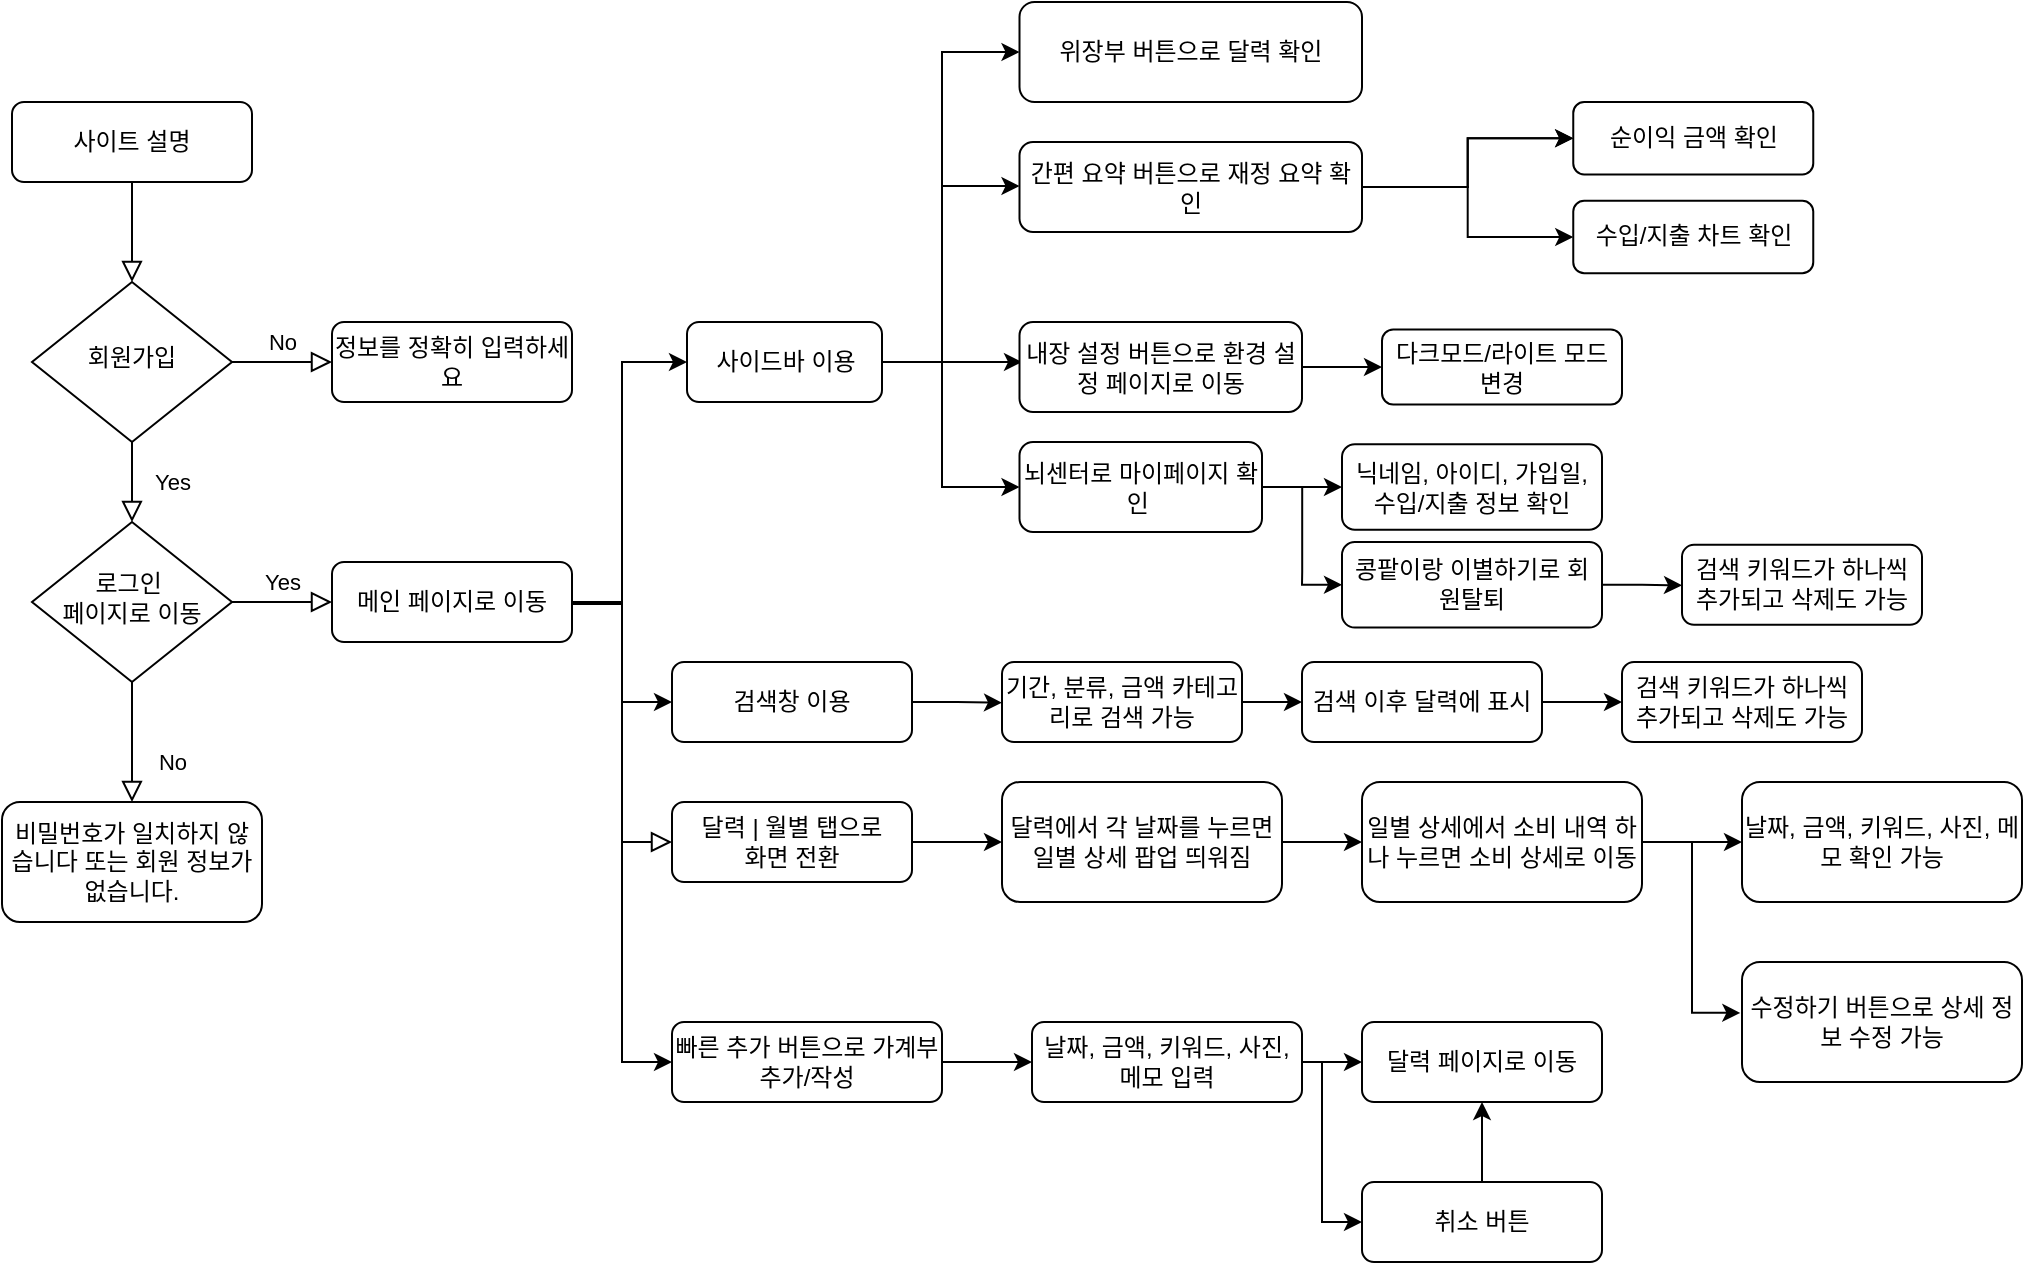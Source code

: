 <mxfile version="26.1.0">
  <diagram id="C5RBs43oDa-KdzZeNtuy" name="Page-1">
    <mxGraphModel dx="860" dy="383" grid="1" gridSize="10" guides="1" tooltips="1" connect="1" arrows="1" fold="1" page="1" pageScale="1" pageWidth="827" pageHeight="1169" math="0" shadow="0">
      <root>
        <mxCell id="WIyWlLk6GJQsqaUBKTNV-0" />
        <mxCell id="WIyWlLk6GJQsqaUBKTNV-1" parent="WIyWlLk6GJQsqaUBKTNV-0" />
        <mxCell id="WIyWlLk6GJQsqaUBKTNV-2" value="" style="rounded=0;html=1;jettySize=auto;orthogonalLoop=1;fontSize=11;endArrow=block;endFill=0;endSize=8;strokeWidth=1;shadow=0;labelBackgroundColor=none;edgeStyle=orthogonalEdgeStyle;" parent="WIyWlLk6GJQsqaUBKTNV-1" source="WIyWlLk6GJQsqaUBKTNV-3" target="WIyWlLk6GJQsqaUBKTNV-6" edge="1">
          <mxGeometry relative="1" as="geometry" />
        </mxCell>
        <mxCell id="WIyWlLk6GJQsqaUBKTNV-3" value="사이트 설명" style="rounded=1;whiteSpace=wrap;html=1;fontSize=12;glass=0;strokeWidth=1;shadow=0;" parent="WIyWlLk6GJQsqaUBKTNV-1" vertex="1">
          <mxGeometry x="65" y="70" width="120" height="40" as="geometry" />
        </mxCell>
        <mxCell id="WIyWlLk6GJQsqaUBKTNV-4" value="Yes" style="rounded=0;html=1;jettySize=auto;orthogonalLoop=1;fontSize=11;endArrow=block;endFill=0;endSize=8;strokeWidth=1;shadow=0;labelBackgroundColor=none;edgeStyle=orthogonalEdgeStyle;" parent="WIyWlLk6GJQsqaUBKTNV-1" source="WIyWlLk6GJQsqaUBKTNV-6" target="WIyWlLk6GJQsqaUBKTNV-10" edge="1">
          <mxGeometry y="20" relative="1" as="geometry">
            <mxPoint as="offset" />
          </mxGeometry>
        </mxCell>
        <mxCell id="WIyWlLk6GJQsqaUBKTNV-5" value="No" style="edgeStyle=orthogonalEdgeStyle;rounded=0;html=1;jettySize=auto;orthogonalLoop=1;fontSize=11;endArrow=block;endFill=0;endSize=8;strokeWidth=1;shadow=0;labelBackgroundColor=none;" parent="WIyWlLk6GJQsqaUBKTNV-1" source="WIyWlLk6GJQsqaUBKTNV-6" target="WIyWlLk6GJQsqaUBKTNV-7" edge="1">
          <mxGeometry y="10" relative="1" as="geometry">
            <mxPoint as="offset" />
          </mxGeometry>
        </mxCell>
        <mxCell id="WIyWlLk6GJQsqaUBKTNV-6" value="회원가입" style="rhombus;whiteSpace=wrap;html=1;shadow=0;fontFamily=Helvetica;fontSize=12;align=center;strokeWidth=1;spacing=6;spacingTop=-4;" parent="WIyWlLk6GJQsqaUBKTNV-1" vertex="1">
          <mxGeometry x="75" y="160" width="100" height="80" as="geometry" />
        </mxCell>
        <mxCell id="WIyWlLk6GJQsqaUBKTNV-7" value="정보를 정확히 입력하세요" style="rounded=1;whiteSpace=wrap;html=1;fontSize=12;glass=0;strokeWidth=1;shadow=0;" parent="WIyWlLk6GJQsqaUBKTNV-1" vertex="1">
          <mxGeometry x="225" y="180" width="120" height="40" as="geometry" />
        </mxCell>
        <mxCell id="WIyWlLk6GJQsqaUBKTNV-8" value="No" style="rounded=0;html=1;jettySize=auto;orthogonalLoop=1;fontSize=11;endArrow=block;endFill=0;endSize=8;strokeWidth=1;shadow=0;labelBackgroundColor=none;edgeStyle=orthogonalEdgeStyle;" parent="WIyWlLk6GJQsqaUBKTNV-1" source="WIyWlLk6GJQsqaUBKTNV-10" target="WIyWlLk6GJQsqaUBKTNV-11" edge="1">
          <mxGeometry x="0.333" y="20" relative="1" as="geometry">
            <mxPoint as="offset" />
          </mxGeometry>
        </mxCell>
        <mxCell id="WIyWlLk6GJQsqaUBKTNV-9" value="Yes" style="edgeStyle=orthogonalEdgeStyle;rounded=0;html=1;jettySize=auto;orthogonalLoop=1;fontSize=11;endArrow=block;endFill=0;endSize=8;strokeWidth=1;shadow=0;labelBackgroundColor=none;" parent="WIyWlLk6GJQsqaUBKTNV-1" source="WIyWlLk6GJQsqaUBKTNV-10" target="WIyWlLk6GJQsqaUBKTNV-12" edge="1">
          <mxGeometry y="10" relative="1" as="geometry">
            <mxPoint as="offset" />
          </mxGeometry>
        </mxCell>
        <mxCell id="WIyWlLk6GJQsqaUBKTNV-10" value="로그인&amp;nbsp;&lt;div&gt;페이지로 이동&lt;/div&gt;" style="rhombus;whiteSpace=wrap;html=1;shadow=0;fontFamily=Helvetica;fontSize=12;align=center;strokeWidth=1;spacing=6;spacingTop=-4;" parent="WIyWlLk6GJQsqaUBKTNV-1" vertex="1">
          <mxGeometry x="75" y="280" width="100" height="80" as="geometry" />
        </mxCell>
        <mxCell id="WIyWlLk6GJQsqaUBKTNV-11" value="비밀번호가 일치하지 않습니다 또는 회원 정보가 없습니다." style="rounded=1;whiteSpace=wrap;html=1;fontSize=12;glass=0;strokeWidth=1;shadow=0;" parent="WIyWlLk6GJQsqaUBKTNV-1" vertex="1">
          <mxGeometry x="60" y="420" width="130" height="60" as="geometry" />
        </mxCell>
        <mxCell id="6v8Mv8kN8BdZXCFSq0ns-23" style="edgeStyle=orthogonalEdgeStyle;rounded=0;orthogonalLoop=1;jettySize=auto;html=1;exitX=1;exitY=0.5;exitDx=0;exitDy=0;entryX=0;entryY=0.5;entryDx=0;entryDy=0;" edge="1" parent="WIyWlLk6GJQsqaUBKTNV-1" source="WIyWlLk6GJQsqaUBKTNV-12" target="6v8Mv8kN8BdZXCFSq0ns-24">
          <mxGeometry relative="1" as="geometry">
            <mxPoint x="380" y="180" as="targetPoint" />
            <Array as="points">
              <mxPoint x="370" y="320" />
              <mxPoint x="370" y="200" />
            </Array>
          </mxGeometry>
        </mxCell>
        <mxCell id="6v8Mv8kN8BdZXCFSq0ns-52" value="" style="edgeStyle=orthogonalEdgeStyle;rounded=0;orthogonalLoop=1;jettySize=auto;html=1;" edge="1" parent="WIyWlLk6GJQsqaUBKTNV-1" source="WIyWlLk6GJQsqaUBKTNV-12" target="6v8Mv8kN8BdZXCFSq0ns-1">
          <mxGeometry relative="1" as="geometry">
            <Array as="points">
              <mxPoint x="370" y="320" />
              <mxPoint x="370" y="370" />
            </Array>
          </mxGeometry>
        </mxCell>
        <mxCell id="6v8Mv8kN8BdZXCFSq0ns-53" style="edgeStyle=orthogonalEdgeStyle;rounded=0;orthogonalLoop=1;jettySize=auto;html=1;exitX=1;exitY=0.5;exitDx=0;exitDy=0;entryX=0;entryY=0.5;entryDx=0;entryDy=0;" edge="1" parent="WIyWlLk6GJQsqaUBKTNV-1" source="WIyWlLk6GJQsqaUBKTNV-12" target="6v8Mv8kN8BdZXCFSq0ns-5">
          <mxGeometry relative="1" as="geometry">
            <mxPoint x="370" y="560" as="targetPoint" />
          </mxGeometry>
        </mxCell>
        <mxCell id="WIyWlLk6GJQsqaUBKTNV-12" value="메인 페이지로 이동" style="rounded=1;whiteSpace=wrap;html=1;fontSize=12;glass=0;strokeWidth=1;shadow=0;" parent="WIyWlLk6GJQsqaUBKTNV-1" vertex="1">
          <mxGeometry x="225" y="300" width="120" height="40" as="geometry" />
        </mxCell>
        <mxCell id="6v8Mv8kN8BdZXCFSq0ns-7" style="edgeStyle=orthogonalEdgeStyle;rounded=0;orthogonalLoop=1;jettySize=auto;html=1;exitX=1;exitY=0.5;exitDx=0;exitDy=0;" edge="1" parent="WIyWlLk6GJQsqaUBKTNV-1" source="6v8Mv8kN8BdZXCFSq0ns-1">
          <mxGeometry relative="1" as="geometry">
            <mxPoint x="560" y="370.333" as="targetPoint" />
          </mxGeometry>
        </mxCell>
        <mxCell id="6v8Mv8kN8BdZXCFSq0ns-1" value="검색창 이용" style="rounded=1;whiteSpace=wrap;html=1;fontSize=12;glass=0;strokeWidth=1;shadow=0;" vertex="1" parent="WIyWlLk6GJQsqaUBKTNV-1">
          <mxGeometry x="395" y="350" width="120" height="40" as="geometry" />
        </mxCell>
        <mxCell id="6v8Mv8kN8BdZXCFSq0ns-2" value="" style="edgeStyle=orthogonalEdgeStyle;rounded=0;html=1;jettySize=auto;orthogonalLoop=1;fontSize=11;endArrow=block;endFill=0;endSize=8;strokeWidth=1;shadow=0;labelBackgroundColor=none;entryX=0;entryY=0.5;entryDx=0;entryDy=0;" edge="1" parent="WIyWlLk6GJQsqaUBKTNV-1" target="6v8Mv8kN8BdZXCFSq0ns-3">
          <mxGeometry y="10" relative="1" as="geometry">
            <mxPoint as="offset" />
            <mxPoint x="345" y="320" as="sourcePoint" />
            <Array as="points">
              <mxPoint x="345" y="321" />
              <mxPoint x="370" y="321" />
              <mxPoint x="370" y="440" />
            </Array>
          </mxGeometry>
        </mxCell>
        <mxCell id="6v8Mv8kN8BdZXCFSq0ns-10" style="edgeStyle=orthogonalEdgeStyle;rounded=0;orthogonalLoop=1;jettySize=auto;html=1;exitX=1;exitY=0.5;exitDx=0;exitDy=0;entryX=0;entryY=0.5;entryDx=0;entryDy=0;" edge="1" parent="WIyWlLk6GJQsqaUBKTNV-1" source="6v8Mv8kN8BdZXCFSq0ns-3" target="6v8Mv8kN8BdZXCFSq0ns-9">
          <mxGeometry relative="1" as="geometry" />
        </mxCell>
        <mxCell id="6v8Mv8kN8BdZXCFSq0ns-3" value="달력 | 월별 탭으로&lt;div&gt;화면 전환&lt;/div&gt;" style="rounded=1;whiteSpace=wrap;html=1;fontSize=12;glass=0;strokeWidth=1;shadow=0;" vertex="1" parent="WIyWlLk6GJQsqaUBKTNV-1">
          <mxGeometry x="395" y="420" width="120" height="40" as="geometry" />
        </mxCell>
        <mxCell id="6v8Mv8kN8BdZXCFSq0ns-19" style="edgeStyle=orthogonalEdgeStyle;rounded=0;orthogonalLoop=1;jettySize=auto;html=1;" edge="1" parent="WIyWlLk6GJQsqaUBKTNV-1" source="6v8Mv8kN8BdZXCFSq0ns-5" target="6v8Mv8kN8BdZXCFSq0ns-20">
          <mxGeometry relative="1" as="geometry">
            <mxPoint x="560" y="510" as="targetPoint" />
          </mxGeometry>
        </mxCell>
        <mxCell id="6v8Mv8kN8BdZXCFSq0ns-5" value="빠른 추가 버튼으로 가계부 추가/작성" style="rounded=1;whiteSpace=wrap;html=1;fontSize=12;glass=0;strokeWidth=1;shadow=0;" vertex="1" parent="WIyWlLk6GJQsqaUBKTNV-1">
          <mxGeometry x="395" y="530" width="135" height="40" as="geometry" />
        </mxCell>
        <mxCell id="6v8Mv8kN8BdZXCFSq0ns-11" style="edgeStyle=orthogonalEdgeStyle;rounded=0;orthogonalLoop=1;jettySize=auto;html=1;exitX=1;exitY=0.5;exitDx=0;exitDy=0;" edge="1" parent="WIyWlLk6GJQsqaUBKTNV-1" source="6v8Mv8kN8BdZXCFSq0ns-8">
          <mxGeometry relative="1" as="geometry">
            <mxPoint x="710" y="369.862" as="targetPoint" />
          </mxGeometry>
        </mxCell>
        <mxCell id="6v8Mv8kN8BdZXCFSq0ns-8" value="기간, 분류, 금액 카테고리로 검색 가능" style="rounded=1;whiteSpace=wrap;html=1;fontSize=12;glass=0;strokeWidth=1;shadow=0;" vertex="1" parent="WIyWlLk6GJQsqaUBKTNV-1">
          <mxGeometry x="560" y="350" width="120" height="40" as="geometry" />
        </mxCell>
        <mxCell id="6v8Mv8kN8BdZXCFSq0ns-15" style="edgeStyle=orthogonalEdgeStyle;rounded=0;orthogonalLoop=1;jettySize=auto;html=1;" edge="1" parent="WIyWlLk6GJQsqaUBKTNV-1" source="6v8Mv8kN8BdZXCFSq0ns-9">
          <mxGeometry relative="1" as="geometry">
            <mxPoint x="740.0" y="440" as="targetPoint" />
          </mxGeometry>
        </mxCell>
        <mxCell id="6v8Mv8kN8BdZXCFSq0ns-9" value="달력에서 각 날짜를 누르면 일별 상세 팝업 띄워짐" style="rounded=1;whiteSpace=wrap;html=1;fontSize=12;glass=0;strokeWidth=1;shadow=0;" vertex="1" parent="WIyWlLk6GJQsqaUBKTNV-1">
          <mxGeometry x="560" y="410" width="140" height="60" as="geometry" />
        </mxCell>
        <mxCell id="6v8Mv8kN8BdZXCFSq0ns-13" style="edgeStyle=orthogonalEdgeStyle;rounded=0;orthogonalLoop=1;jettySize=auto;html=1;exitX=1;exitY=0.5;exitDx=0;exitDy=0;" edge="1" parent="WIyWlLk6GJQsqaUBKTNV-1" source="6v8Mv8kN8BdZXCFSq0ns-12">
          <mxGeometry relative="1" as="geometry">
            <mxPoint x="870" y="370" as="targetPoint" />
          </mxGeometry>
        </mxCell>
        <mxCell id="6v8Mv8kN8BdZXCFSq0ns-12" value="검색 이후 달력에 표시" style="rounded=1;whiteSpace=wrap;html=1;fontSize=12;glass=0;strokeWidth=1;shadow=0;" vertex="1" parent="WIyWlLk6GJQsqaUBKTNV-1">
          <mxGeometry x="710" y="350" width="120" height="40" as="geometry" />
        </mxCell>
        <mxCell id="6v8Mv8kN8BdZXCFSq0ns-14" value="검색 키워드가 하나씩 추가되고 삭제도 가능" style="rounded=1;whiteSpace=wrap;html=1;fontSize=12;glass=0;strokeWidth=1;shadow=0;" vertex="1" parent="WIyWlLk6GJQsqaUBKTNV-1">
          <mxGeometry x="870" y="350" width="120" height="40" as="geometry" />
        </mxCell>
        <mxCell id="6v8Mv8kN8BdZXCFSq0ns-18" style="edgeStyle=orthogonalEdgeStyle;rounded=0;orthogonalLoop=1;jettySize=auto;html=1;exitX=1;exitY=0.5;exitDx=0;exitDy=0;entryX=0;entryY=0.5;entryDx=0;entryDy=0;" edge="1" parent="WIyWlLk6GJQsqaUBKTNV-1" source="6v8Mv8kN8BdZXCFSq0ns-16" target="6v8Mv8kN8BdZXCFSq0ns-17">
          <mxGeometry relative="1" as="geometry" />
        </mxCell>
        <mxCell id="6v8Mv8kN8BdZXCFSq0ns-21" style="edgeStyle=orthogonalEdgeStyle;rounded=0;orthogonalLoop=1;jettySize=auto;html=1;exitX=1;exitY=0.75;exitDx=0;exitDy=0;entryX=-0.006;entryY=0.424;entryDx=0;entryDy=0;entryPerimeter=0;" edge="1" parent="WIyWlLk6GJQsqaUBKTNV-1" source="6v8Mv8kN8BdZXCFSq0ns-16">
          <mxGeometry relative="1" as="geometry">
            <mxPoint x="929.16" y="525.44" as="targetPoint" />
            <Array as="points">
              <mxPoint x="880" y="440" />
              <mxPoint x="905" y="440" />
              <mxPoint x="905" y="525" />
            </Array>
          </mxGeometry>
        </mxCell>
        <mxCell id="6v8Mv8kN8BdZXCFSq0ns-16" value="일별 상세에서 소비 내역 하나 누르면 소비 상세로 이동" style="rounded=1;whiteSpace=wrap;html=1;fontSize=12;glass=0;strokeWidth=1;shadow=0;" vertex="1" parent="WIyWlLk6GJQsqaUBKTNV-1">
          <mxGeometry x="740" y="410" width="140" height="60" as="geometry" />
        </mxCell>
        <mxCell id="6v8Mv8kN8BdZXCFSq0ns-17" value="날짜, 금액, 키워드, 사진, 메모 확인 가능" style="rounded=1;whiteSpace=wrap;html=1;fontSize=12;glass=0;strokeWidth=1;shadow=0;" vertex="1" parent="WIyWlLk6GJQsqaUBKTNV-1">
          <mxGeometry x="930" y="410" width="140" height="60" as="geometry" />
        </mxCell>
        <mxCell id="6v8Mv8kN8BdZXCFSq0ns-58" value="" style="edgeStyle=orthogonalEdgeStyle;rounded=0;orthogonalLoop=1;jettySize=auto;html=1;" edge="1" parent="WIyWlLk6GJQsqaUBKTNV-1" source="6v8Mv8kN8BdZXCFSq0ns-20" target="6v8Mv8kN8BdZXCFSq0ns-57">
          <mxGeometry relative="1" as="geometry" />
        </mxCell>
        <mxCell id="6v8Mv8kN8BdZXCFSq0ns-59" style="edgeStyle=orthogonalEdgeStyle;rounded=0;orthogonalLoop=1;jettySize=auto;html=1;exitX=1;exitY=0.5;exitDx=0;exitDy=0;entryX=0;entryY=0.5;entryDx=0;entryDy=0;" edge="1" parent="WIyWlLk6GJQsqaUBKTNV-1" source="6v8Mv8kN8BdZXCFSq0ns-20" target="6v8Mv8kN8BdZXCFSq0ns-60">
          <mxGeometry relative="1" as="geometry">
            <mxPoint x="730" y="630" as="targetPoint" />
            <Array as="points">
              <mxPoint x="720" y="550" />
              <mxPoint x="720" y="630" />
            </Array>
          </mxGeometry>
        </mxCell>
        <mxCell id="6v8Mv8kN8BdZXCFSq0ns-20" value="날짜, 금액, 키워드, 사진, 메모 입력" style="rounded=1;whiteSpace=wrap;html=1;fontSize=12;glass=0;strokeWidth=1;shadow=0;" vertex="1" parent="WIyWlLk6GJQsqaUBKTNV-1">
          <mxGeometry x="575" y="530" width="135" height="40" as="geometry" />
        </mxCell>
        <mxCell id="6v8Mv8kN8BdZXCFSq0ns-22" value="수정하기 버튼으로 상세 정보 수정 가능" style="rounded=1;whiteSpace=wrap;html=1;fontSize=12;glass=0;strokeWidth=1;shadow=0;" vertex="1" parent="WIyWlLk6GJQsqaUBKTNV-1">
          <mxGeometry x="930" y="500" width="140" height="60" as="geometry" />
        </mxCell>
        <mxCell id="6v8Mv8kN8BdZXCFSq0ns-26" value="" style="edgeStyle=orthogonalEdgeStyle;rounded=0;orthogonalLoop=1;jettySize=auto;html=1;" edge="1" parent="WIyWlLk6GJQsqaUBKTNV-1" source="6v8Mv8kN8BdZXCFSq0ns-24" target="6v8Mv8kN8BdZXCFSq0ns-25">
          <mxGeometry relative="1" as="geometry">
            <Array as="points">
              <mxPoint x="530" y="200" />
              <mxPoint x="530" y="112" />
            </Array>
          </mxGeometry>
        </mxCell>
        <mxCell id="6v8Mv8kN8BdZXCFSq0ns-27" style="edgeStyle=orthogonalEdgeStyle;rounded=0;orthogonalLoop=1;jettySize=auto;html=1;entryX=0;entryY=0.5;entryDx=0;entryDy=0;" edge="1" parent="WIyWlLk6GJQsqaUBKTNV-1" source="6v8Mv8kN8BdZXCFSq0ns-24" target="6v8Mv8kN8BdZXCFSq0ns-28">
          <mxGeometry relative="1" as="geometry">
            <mxPoint x="530" y="50" as="targetPoint" />
            <Array as="points">
              <mxPoint x="530" y="200" />
              <mxPoint x="530" y="45" />
            </Array>
          </mxGeometry>
        </mxCell>
        <mxCell id="6v8Mv8kN8BdZXCFSq0ns-35" style="edgeStyle=orthogonalEdgeStyle;rounded=0;orthogonalLoop=1;jettySize=auto;html=1;" edge="1" parent="WIyWlLk6GJQsqaUBKTNV-1" source="6v8Mv8kN8BdZXCFSq0ns-24">
          <mxGeometry relative="1" as="geometry">
            <mxPoint x="570" y="200" as="targetPoint" />
          </mxGeometry>
        </mxCell>
        <mxCell id="6v8Mv8kN8BdZXCFSq0ns-42" style="edgeStyle=orthogonalEdgeStyle;rounded=0;orthogonalLoop=1;jettySize=auto;html=1;exitX=1;exitY=0.5;exitDx=0;exitDy=0;entryX=0;entryY=0.5;entryDx=0;entryDy=0;" edge="1" parent="WIyWlLk6GJQsqaUBKTNV-1" source="6v8Mv8kN8BdZXCFSq0ns-24" target="6v8Mv8kN8BdZXCFSq0ns-43">
          <mxGeometry relative="1" as="geometry">
            <mxPoint x="530" y="270" as="targetPoint" />
            <Array as="points">
              <mxPoint x="530" y="200" />
              <mxPoint x="530" y="263" />
            </Array>
          </mxGeometry>
        </mxCell>
        <mxCell id="6v8Mv8kN8BdZXCFSq0ns-24" value="사이드바 이용" style="rounded=1;whiteSpace=wrap;html=1;fontSize=12;glass=0;strokeWidth=1;shadow=0;" vertex="1" parent="WIyWlLk6GJQsqaUBKTNV-1">
          <mxGeometry x="402.5" y="180" width="97.5" height="40" as="geometry" />
        </mxCell>
        <mxCell id="6v8Mv8kN8BdZXCFSq0ns-30" value="" style="edgeStyle=orthogonalEdgeStyle;rounded=0;orthogonalLoop=1;jettySize=auto;html=1;" edge="1" parent="WIyWlLk6GJQsqaUBKTNV-1" source="6v8Mv8kN8BdZXCFSq0ns-25" target="6v8Mv8kN8BdZXCFSq0ns-29">
          <mxGeometry relative="1" as="geometry" />
        </mxCell>
        <mxCell id="6v8Mv8kN8BdZXCFSq0ns-31" value="" style="edgeStyle=orthogonalEdgeStyle;rounded=0;orthogonalLoop=1;jettySize=auto;html=1;" edge="1" parent="WIyWlLk6GJQsqaUBKTNV-1" source="6v8Mv8kN8BdZXCFSq0ns-25" target="6v8Mv8kN8BdZXCFSq0ns-29">
          <mxGeometry relative="1" as="geometry" />
        </mxCell>
        <mxCell id="6v8Mv8kN8BdZXCFSq0ns-32" style="edgeStyle=orthogonalEdgeStyle;rounded=0;orthogonalLoop=1;jettySize=auto;html=1;exitX=1;exitY=0.5;exitDx=0;exitDy=0;entryX=0;entryY=0.5;entryDx=0;entryDy=0;" edge="1" parent="WIyWlLk6GJQsqaUBKTNV-1" source="6v8Mv8kN8BdZXCFSq0ns-25" target="6v8Mv8kN8BdZXCFSq0ns-34">
          <mxGeometry relative="1" as="geometry">
            <mxPoint x="790" y="220" as="targetPoint" />
          </mxGeometry>
        </mxCell>
        <mxCell id="6v8Mv8kN8BdZXCFSq0ns-25" value="간편 요약 버튼으로 재정 요약 확인" style="whiteSpace=wrap;html=1;rounded=1;glass=0;strokeWidth=1;shadow=0;" vertex="1" parent="WIyWlLk6GJQsqaUBKTNV-1">
          <mxGeometry x="568.75" y="90" width="171.25" height="45" as="geometry" />
        </mxCell>
        <mxCell id="6v8Mv8kN8BdZXCFSq0ns-28" value="위장부 버튼으로 달력 확인" style="whiteSpace=wrap;html=1;rounded=1;glass=0;strokeWidth=1;shadow=0;" vertex="1" parent="WIyWlLk6GJQsqaUBKTNV-1">
          <mxGeometry x="568.75" y="20" width="171.25" height="50" as="geometry" />
        </mxCell>
        <mxCell id="6v8Mv8kN8BdZXCFSq0ns-29" value="순이익 금액 확인" style="whiteSpace=wrap;html=1;rounded=1;glass=0;strokeWidth=1;shadow=0;" vertex="1" parent="WIyWlLk6GJQsqaUBKTNV-1">
          <mxGeometry x="845.63" y="70" width="120" height="36.25" as="geometry" />
        </mxCell>
        <mxCell id="6v8Mv8kN8BdZXCFSq0ns-34" value="수입/지출 차트 확인" style="whiteSpace=wrap;html=1;rounded=1;glass=0;strokeWidth=1;shadow=0;" vertex="1" parent="WIyWlLk6GJQsqaUBKTNV-1">
          <mxGeometry x="845.63" y="119.37" width="120" height="36.25" as="geometry" />
        </mxCell>
        <mxCell id="6v8Mv8kN8BdZXCFSq0ns-39" value="" style="edgeStyle=orthogonalEdgeStyle;rounded=0;orthogonalLoop=1;jettySize=auto;html=1;" edge="1" parent="WIyWlLk6GJQsqaUBKTNV-1" source="6v8Mv8kN8BdZXCFSq0ns-36" target="6v8Mv8kN8BdZXCFSq0ns-38">
          <mxGeometry relative="1" as="geometry" />
        </mxCell>
        <mxCell id="6v8Mv8kN8BdZXCFSq0ns-36" value="내장 설정 버튼으로 환경 설정 페이지로 이동" style="whiteSpace=wrap;html=1;rounded=1;glass=0;strokeWidth=1;shadow=0;" vertex="1" parent="WIyWlLk6GJQsqaUBKTNV-1">
          <mxGeometry x="568.75" y="180" width="141.25" height="45" as="geometry" />
        </mxCell>
        <mxCell id="6v8Mv8kN8BdZXCFSq0ns-38" value="다크모드/라이트 모드 변경" style="whiteSpace=wrap;html=1;rounded=1;glass=0;strokeWidth=1;shadow=0;" vertex="1" parent="WIyWlLk6GJQsqaUBKTNV-1">
          <mxGeometry x="750" y="183.75" width="120" height="37.5" as="geometry" />
        </mxCell>
        <mxCell id="6v8Mv8kN8BdZXCFSq0ns-46" style="edgeStyle=orthogonalEdgeStyle;rounded=0;orthogonalLoop=1;jettySize=auto;html=1;exitX=1;exitY=0.5;exitDx=0;exitDy=0;" edge="1" parent="WIyWlLk6GJQsqaUBKTNV-1" source="6v8Mv8kN8BdZXCFSq0ns-43" target="6v8Mv8kN8BdZXCFSq0ns-47">
          <mxGeometry relative="1" as="geometry">
            <mxPoint x="760" y="262.621" as="targetPoint" />
            <Array as="points" />
          </mxGeometry>
        </mxCell>
        <mxCell id="6v8Mv8kN8BdZXCFSq0ns-55" style="edgeStyle=orthogonalEdgeStyle;rounded=0;orthogonalLoop=1;jettySize=auto;html=1;exitX=1;exitY=0.5;exitDx=0;exitDy=0;entryX=0;entryY=0.5;entryDx=0;entryDy=0;" edge="1" parent="WIyWlLk6GJQsqaUBKTNV-1" source="6v8Mv8kN8BdZXCFSq0ns-43" target="6v8Mv8kN8BdZXCFSq0ns-56">
          <mxGeometry relative="1" as="geometry">
            <mxPoint x="710" y="330" as="targetPoint" />
          </mxGeometry>
        </mxCell>
        <mxCell id="6v8Mv8kN8BdZXCFSq0ns-43" value="뇌센터로 마이페이지 확인&amp;nbsp;" style="whiteSpace=wrap;html=1;rounded=1;glass=0;strokeWidth=1;shadow=0;" vertex="1" parent="WIyWlLk6GJQsqaUBKTNV-1">
          <mxGeometry x="568.75" y="240" width="121.25" height="45" as="geometry" />
        </mxCell>
        <mxCell id="6v8Mv8kN8BdZXCFSq0ns-47" value="닉네임, 아이디, 가입일, 수입/지출 정보 확인" style="whiteSpace=wrap;html=1;rounded=1;glass=0;strokeWidth=1;shadow=0;" vertex="1" parent="WIyWlLk6GJQsqaUBKTNV-1">
          <mxGeometry x="730" y="241.1" width="130" height="42.81" as="geometry" />
        </mxCell>
        <mxCell id="6v8Mv8kN8BdZXCFSq0ns-64" style="edgeStyle=orthogonalEdgeStyle;rounded=0;orthogonalLoop=1;jettySize=auto;html=1;exitX=1;exitY=0.5;exitDx=0;exitDy=0;" edge="1" parent="WIyWlLk6GJQsqaUBKTNV-1" source="6v8Mv8kN8BdZXCFSq0ns-56">
          <mxGeometry relative="1" as="geometry">
            <mxPoint x="900" y="311.667" as="targetPoint" />
          </mxGeometry>
        </mxCell>
        <mxCell id="6v8Mv8kN8BdZXCFSq0ns-56" value="콩팥이랑 이별하기로 회원탈퇴" style="whiteSpace=wrap;html=1;rounded=1;glass=0;strokeWidth=1;shadow=0;" vertex="1" parent="WIyWlLk6GJQsqaUBKTNV-1">
          <mxGeometry x="730" y="290" width="130" height="42.81" as="geometry" />
        </mxCell>
        <mxCell id="6v8Mv8kN8BdZXCFSq0ns-57" value="달력 페이지로 이동" style="whiteSpace=wrap;html=1;rounded=1;glass=0;strokeWidth=1;shadow=0;" vertex="1" parent="WIyWlLk6GJQsqaUBKTNV-1">
          <mxGeometry x="740" y="530" width="120" height="40" as="geometry" />
        </mxCell>
        <mxCell id="6v8Mv8kN8BdZXCFSq0ns-61" value="" style="edgeStyle=orthogonalEdgeStyle;rounded=0;orthogonalLoop=1;jettySize=auto;html=1;" edge="1" parent="WIyWlLk6GJQsqaUBKTNV-1" source="6v8Mv8kN8BdZXCFSq0ns-60" target="6v8Mv8kN8BdZXCFSq0ns-57">
          <mxGeometry relative="1" as="geometry" />
        </mxCell>
        <mxCell id="6v8Mv8kN8BdZXCFSq0ns-60" value="취소 버튼" style="whiteSpace=wrap;html=1;rounded=1;glass=0;strokeWidth=1;shadow=0;" vertex="1" parent="WIyWlLk6GJQsqaUBKTNV-1">
          <mxGeometry x="740" y="610" width="120" height="40" as="geometry" />
        </mxCell>
        <mxCell id="6v8Mv8kN8BdZXCFSq0ns-65" value="검색 키워드가 하나씩 추가되고 삭제도 가능" style="rounded=1;whiteSpace=wrap;html=1;fontSize=12;glass=0;strokeWidth=1;shadow=0;" vertex="1" parent="WIyWlLk6GJQsqaUBKTNV-1">
          <mxGeometry x="900" y="291.41" width="120" height="40" as="geometry" />
        </mxCell>
      </root>
    </mxGraphModel>
  </diagram>
</mxfile>

